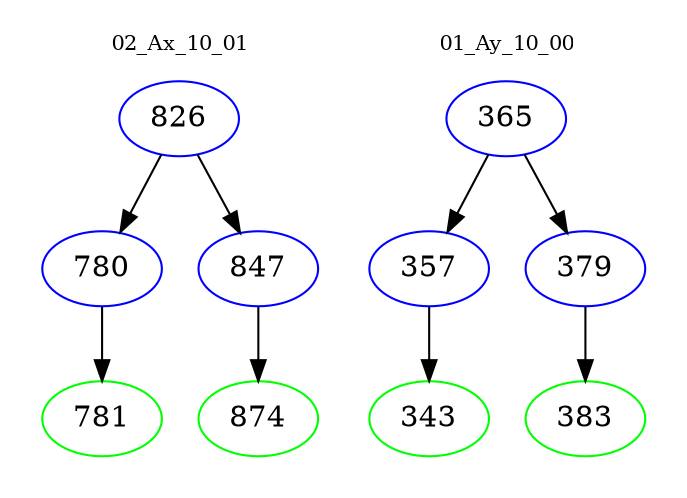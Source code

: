 digraph{
subgraph cluster_0 {
color = white
label = "02_Ax_10_01";
fontsize=10;
T0_826 [label="826", color="blue"]
T0_826 -> T0_780 [color="black"]
T0_780 [label="780", color="blue"]
T0_780 -> T0_781 [color="black"]
T0_781 [label="781", color="green"]
T0_826 -> T0_847 [color="black"]
T0_847 [label="847", color="blue"]
T0_847 -> T0_874 [color="black"]
T0_874 [label="874", color="green"]
}
subgraph cluster_1 {
color = white
label = "01_Ay_10_00";
fontsize=10;
T1_365 [label="365", color="blue"]
T1_365 -> T1_357 [color="black"]
T1_357 [label="357", color="blue"]
T1_357 -> T1_343 [color="black"]
T1_343 [label="343", color="green"]
T1_365 -> T1_379 [color="black"]
T1_379 [label="379", color="blue"]
T1_379 -> T1_383 [color="black"]
T1_383 [label="383", color="green"]
}
}
